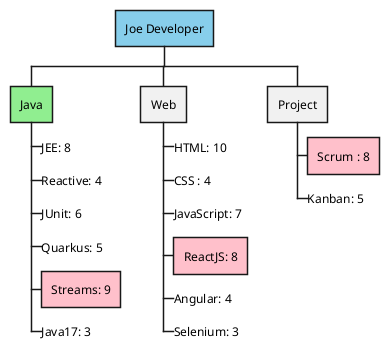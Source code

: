 @startwbs Skills - startmindmap
*[#SkyBlue] Joe Developer
**[#LightGreen] Java
***_ JEE: 8
***_ Reactive: 4
***_ JUnit: 6
***_ Quarkus: 5
***[#pink] Streams: 9
***_ Java17: 3
** Web
***_ HTML: 10
***_ CSS : 4
***_ JavaScript: 7
***[#pink] ReactJS: 8
***_ Angular: 4
***_ Selenium: 3
** Project
***[#pink] Scrum : 8
***_ Kanban: 5
@endwbs